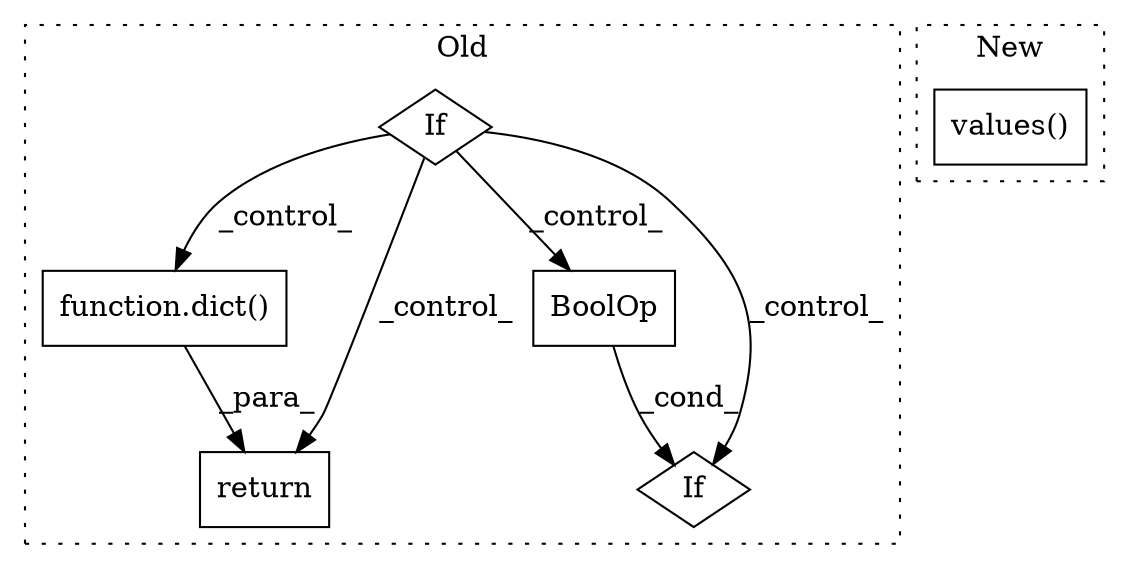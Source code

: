 digraph G {
subgraph cluster0 {
1 [label="function.dict()" a="75" s="1621,1658" l="5,1" shape="box"];
3 [label="If" a="96" s="1566" l="3" shape="diamond"];
4 [label="BoolOp" a="72" s="1841" l="58" shape="box"];
5 [label="If" a="96" s="1838" l="3" shape="diamond"];
6 [label="return" a="93" s="1602" l="7" shape="box"];
label = "Old";
style="dotted";
}
subgraph cluster1 {
2 [label="values()" a="75" s="2275" l="14" shape="box"];
label = "New";
style="dotted";
}
1 -> 6 [label="_para_"];
3 -> 4 [label="_control_"];
3 -> 1 [label="_control_"];
3 -> 6 [label="_control_"];
3 -> 5 [label="_control_"];
4 -> 5 [label="_cond_"];
}